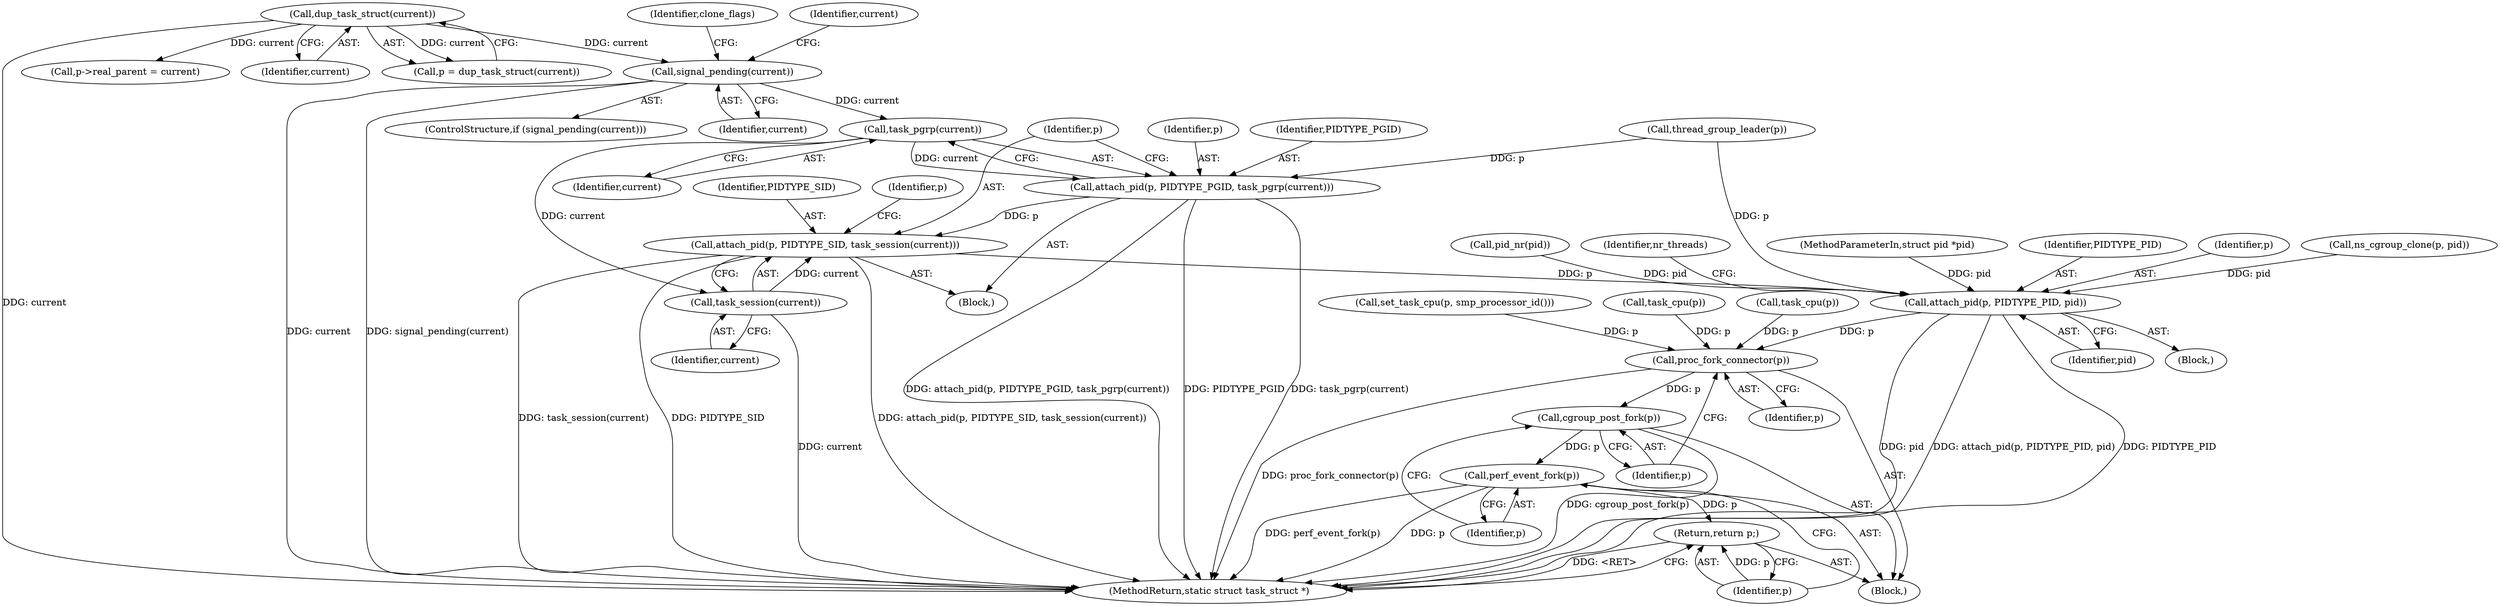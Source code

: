 digraph "0_linux_b69f2292063d2caf37ca9aec7d63ded203701bf3_1@API" {
"1000892" [label="(Call,signal_pending(current))"];
"1000206" [label="(Call,dup_task_struct(current))"];
"1001013" [label="(Call,task_pgrp(current))"];
"1001010" [label="(Call,attach_pid(p, PIDTYPE_PGID, task_pgrp(current)))"];
"1001015" [label="(Call,attach_pid(p, PIDTYPE_SID, task_session(current)))"];
"1001032" [label="(Call,attach_pid(p, PIDTYPE_PID, pid))"];
"1001050" [label="(Call,proc_fork_connector(p))"];
"1001052" [label="(Call,cgroup_post_fork(p))"];
"1001054" [label="(Call,perf_event_fork(p))"];
"1001056" [label="(Return,return p;)"];
"1001018" [label="(Call,task_session(current))"];
"1001017" [label="(Identifier,PIDTYPE_SID)"];
"1001018" [label="(Call,task_session(current))"];
"1000912" [label="(Identifier,clone_flags)"];
"1000969" [label="(Call,thread_group_leader(p))"];
"1001054" [label="(Call,perf_event_fork(p))"];
"1001010" [label="(Call,attach_pid(p, PIDTYPE_PGID, task_pgrp(current)))"];
"1000128" [label="(MethodParameterIn,struct pid *pid)"];
"1001055" [label="(Identifier,p)"];
"1000845" [label="(Call,set_task_cpu(p, smp_processor_id()))"];
"1001034" [label="(Identifier,PIDTYPE_PID)"];
"1001033" [label="(Identifier,p)"];
"1001035" [label="(Identifier,pid)"];
"1000130" [label="(Block,)"];
"1001056" [label="(Return,return p;)"];
"1000204" [label="(Call,p = dup_task_struct(current))"];
"1001151" [label="(MethodReturn,static struct task_struct *)"];
"1000836" [label="(Call,task_cpu(p))"];
"1001051" [label="(Identifier,p)"];
"1000891" [label="(ControlStructure,if (signal_pending(current)))"];
"1000893" [label="(Identifier,current)"];
"1000701" [label="(Call,ns_cgroup_clone(p, pid))"];
"1001013" [label="(Call,task_pgrp(current))"];
"1000899" [label="(Identifier,current)"];
"1001052" [label="(Call,cgroup_post_fork(p))"];
"1001050" [label="(Call,proc_fork_connector(p))"];
"1001019" [label="(Identifier,current)"];
"1000670" [label="(Call,pid_nr(pid))"];
"1000206" [label="(Call,dup_task_struct(current))"];
"1000971" [label="(Block,)"];
"1001032" [label="(Call,attach_pid(p, PIDTYPE_PID, pid))"];
"1001023" [label="(Identifier,p)"];
"1001057" [label="(Identifier,p)"];
"1001014" [label="(Identifier,current)"];
"1001011" [label="(Identifier,p)"];
"1000871" [label="(Call,p->real_parent = current)"];
"1000892" [label="(Call,signal_pending(current))"];
"1000952" [label="(Block,)"];
"1000843" [label="(Call,task_cpu(p))"];
"1001053" [label="(Identifier,p)"];
"1001016" [label="(Identifier,p)"];
"1000207" [label="(Identifier,current)"];
"1001037" [label="(Identifier,nr_threads)"];
"1001012" [label="(Identifier,PIDTYPE_PGID)"];
"1001015" [label="(Call,attach_pid(p, PIDTYPE_SID, task_session(current)))"];
"1000892" -> "1000891"  [label="AST: "];
"1000892" -> "1000893"  [label="CFG: "];
"1000893" -> "1000892"  [label="AST: "];
"1000899" -> "1000892"  [label="CFG: "];
"1000912" -> "1000892"  [label="CFG: "];
"1000892" -> "1001151"  [label="DDG: current"];
"1000892" -> "1001151"  [label="DDG: signal_pending(current)"];
"1000206" -> "1000892"  [label="DDG: current"];
"1000892" -> "1001013"  [label="DDG: current"];
"1000206" -> "1000204"  [label="AST: "];
"1000206" -> "1000207"  [label="CFG: "];
"1000207" -> "1000206"  [label="AST: "];
"1000204" -> "1000206"  [label="CFG: "];
"1000206" -> "1001151"  [label="DDG: current"];
"1000206" -> "1000204"  [label="DDG: current"];
"1000206" -> "1000871"  [label="DDG: current"];
"1001013" -> "1001010"  [label="AST: "];
"1001013" -> "1001014"  [label="CFG: "];
"1001014" -> "1001013"  [label="AST: "];
"1001010" -> "1001013"  [label="CFG: "];
"1001013" -> "1001010"  [label="DDG: current"];
"1001013" -> "1001018"  [label="DDG: current"];
"1001010" -> "1000971"  [label="AST: "];
"1001011" -> "1001010"  [label="AST: "];
"1001012" -> "1001010"  [label="AST: "];
"1001016" -> "1001010"  [label="CFG: "];
"1001010" -> "1001151"  [label="DDG: PIDTYPE_PGID"];
"1001010" -> "1001151"  [label="DDG: task_pgrp(current)"];
"1001010" -> "1001151"  [label="DDG: attach_pid(p, PIDTYPE_PGID, task_pgrp(current))"];
"1000969" -> "1001010"  [label="DDG: p"];
"1001010" -> "1001015"  [label="DDG: p"];
"1001015" -> "1000971"  [label="AST: "];
"1001015" -> "1001018"  [label="CFG: "];
"1001016" -> "1001015"  [label="AST: "];
"1001017" -> "1001015"  [label="AST: "];
"1001018" -> "1001015"  [label="AST: "];
"1001023" -> "1001015"  [label="CFG: "];
"1001015" -> "1001151"  [label="DDG: attach_pid(p, PIDTYPE_SID, task_session(current))"];
"1001015" -> "1001151"  [label="DDG: task_session(current)"];
"1001015" -> "1001151"  [label="DDG: PIDTYPE_SID"];
"1001018" -> "1001015"  [label="DDG: current"];
"1001015" -> "1001032"  [label="DDG: p"];
"1001032" -> "1000952"  [label="AST: "];
"1001032" -> "1001035"  [label="CFG: "];
"1001033" -> "1001032"  [label="AST: "];
"1001034" -> "1001032"  [label="AST: "];
"1001035" -> "1001032"  [label="AST: "];
"1001037" -> "1001032"  [label="CFG: "];
"1001032" -> "1001151"  [label="DDG: pid"];
"1001032" -> "1001151"  [label="DDG: attach_pid(p, PIDTYPE_PID, pid)"];
"1001032" -> "1001151"  [label="DDG: PIDTYPE_PID"];
"1000969" -> "1001032"  [label="DDG: p"];
"1000670" -> "1001032"  [label="DDG: pid"];
"1000701" -> "1001032"  [label="DDG: pid"];
"1000128" -> "1001032"  [label="DDG: pid"];
"1001032" -> "1001050"  [label="DDG: p"];
"1001050" -> "1000130"  [label="AST: "];
"1001050" -> "1001051"  [label="CFG: "];
"1001051" -> "1001050"  [label="AST: "];
"1001053" -> "1001050"  [label="CFG: "];
"1001050" -> "1001151"  [label="DDG: proc_fork_connector(p)"];
"1000843" -> "1001050"  [label="DDG: p"];
"1000845" -> "1001050"  [label="DDG: p"];
"1000836" -> "1001050"  [label="DDG: p"];
"1001050" -> "1001052"  [label="DDG: p"];
"1001052" -> "1000130"  [label="AST: "];
"1001052" -> "1001053"  [label="CFG: "];
"1001053" -> "1001052"  [label="AST: "];
"1001055" -> "1001052"  [label="CFG: "];
"1001052" -> "1001151"  [label="DDG: cgroup_post_fork(p)"];
"1001052" -> "1001054"  [label="DDG: p"];
"1001054" -> "1000130"  [label="AST: "];
"1001054" -> "1001055"  [label="CFG: "];
"1001055" -> "1001054"  [label="AST: "];
"1001057" -> "1001054"  [label="CFG: "];
"1001054" -> "1001151"  [label="DDG: p"];
"1001054" -> "1001151"  [label="DDG: perf_event_fork(p)"];
"1001054" -> "1001056"  [label="DDG: p"];
"1001056" -> "1000130"  [label="AST: "];
"1001056" -> "1001057"  [label="CFG: "];
"1001057" -> "1001056"  [label="AST: "];
"1001151" -> "1001056"  [label="CFG: "];
"1001056" -> "1001151"  [label="DDG: <RET>"];
"1001057" -> "1001056"  [label="DDG: p"];
"1001018" -> "1001019"  [label="CFG: "];
"1001019" -> "1001018"  [label="AST: "];
"1001018" -> "1001151"  [label="DDG: current"];
}
